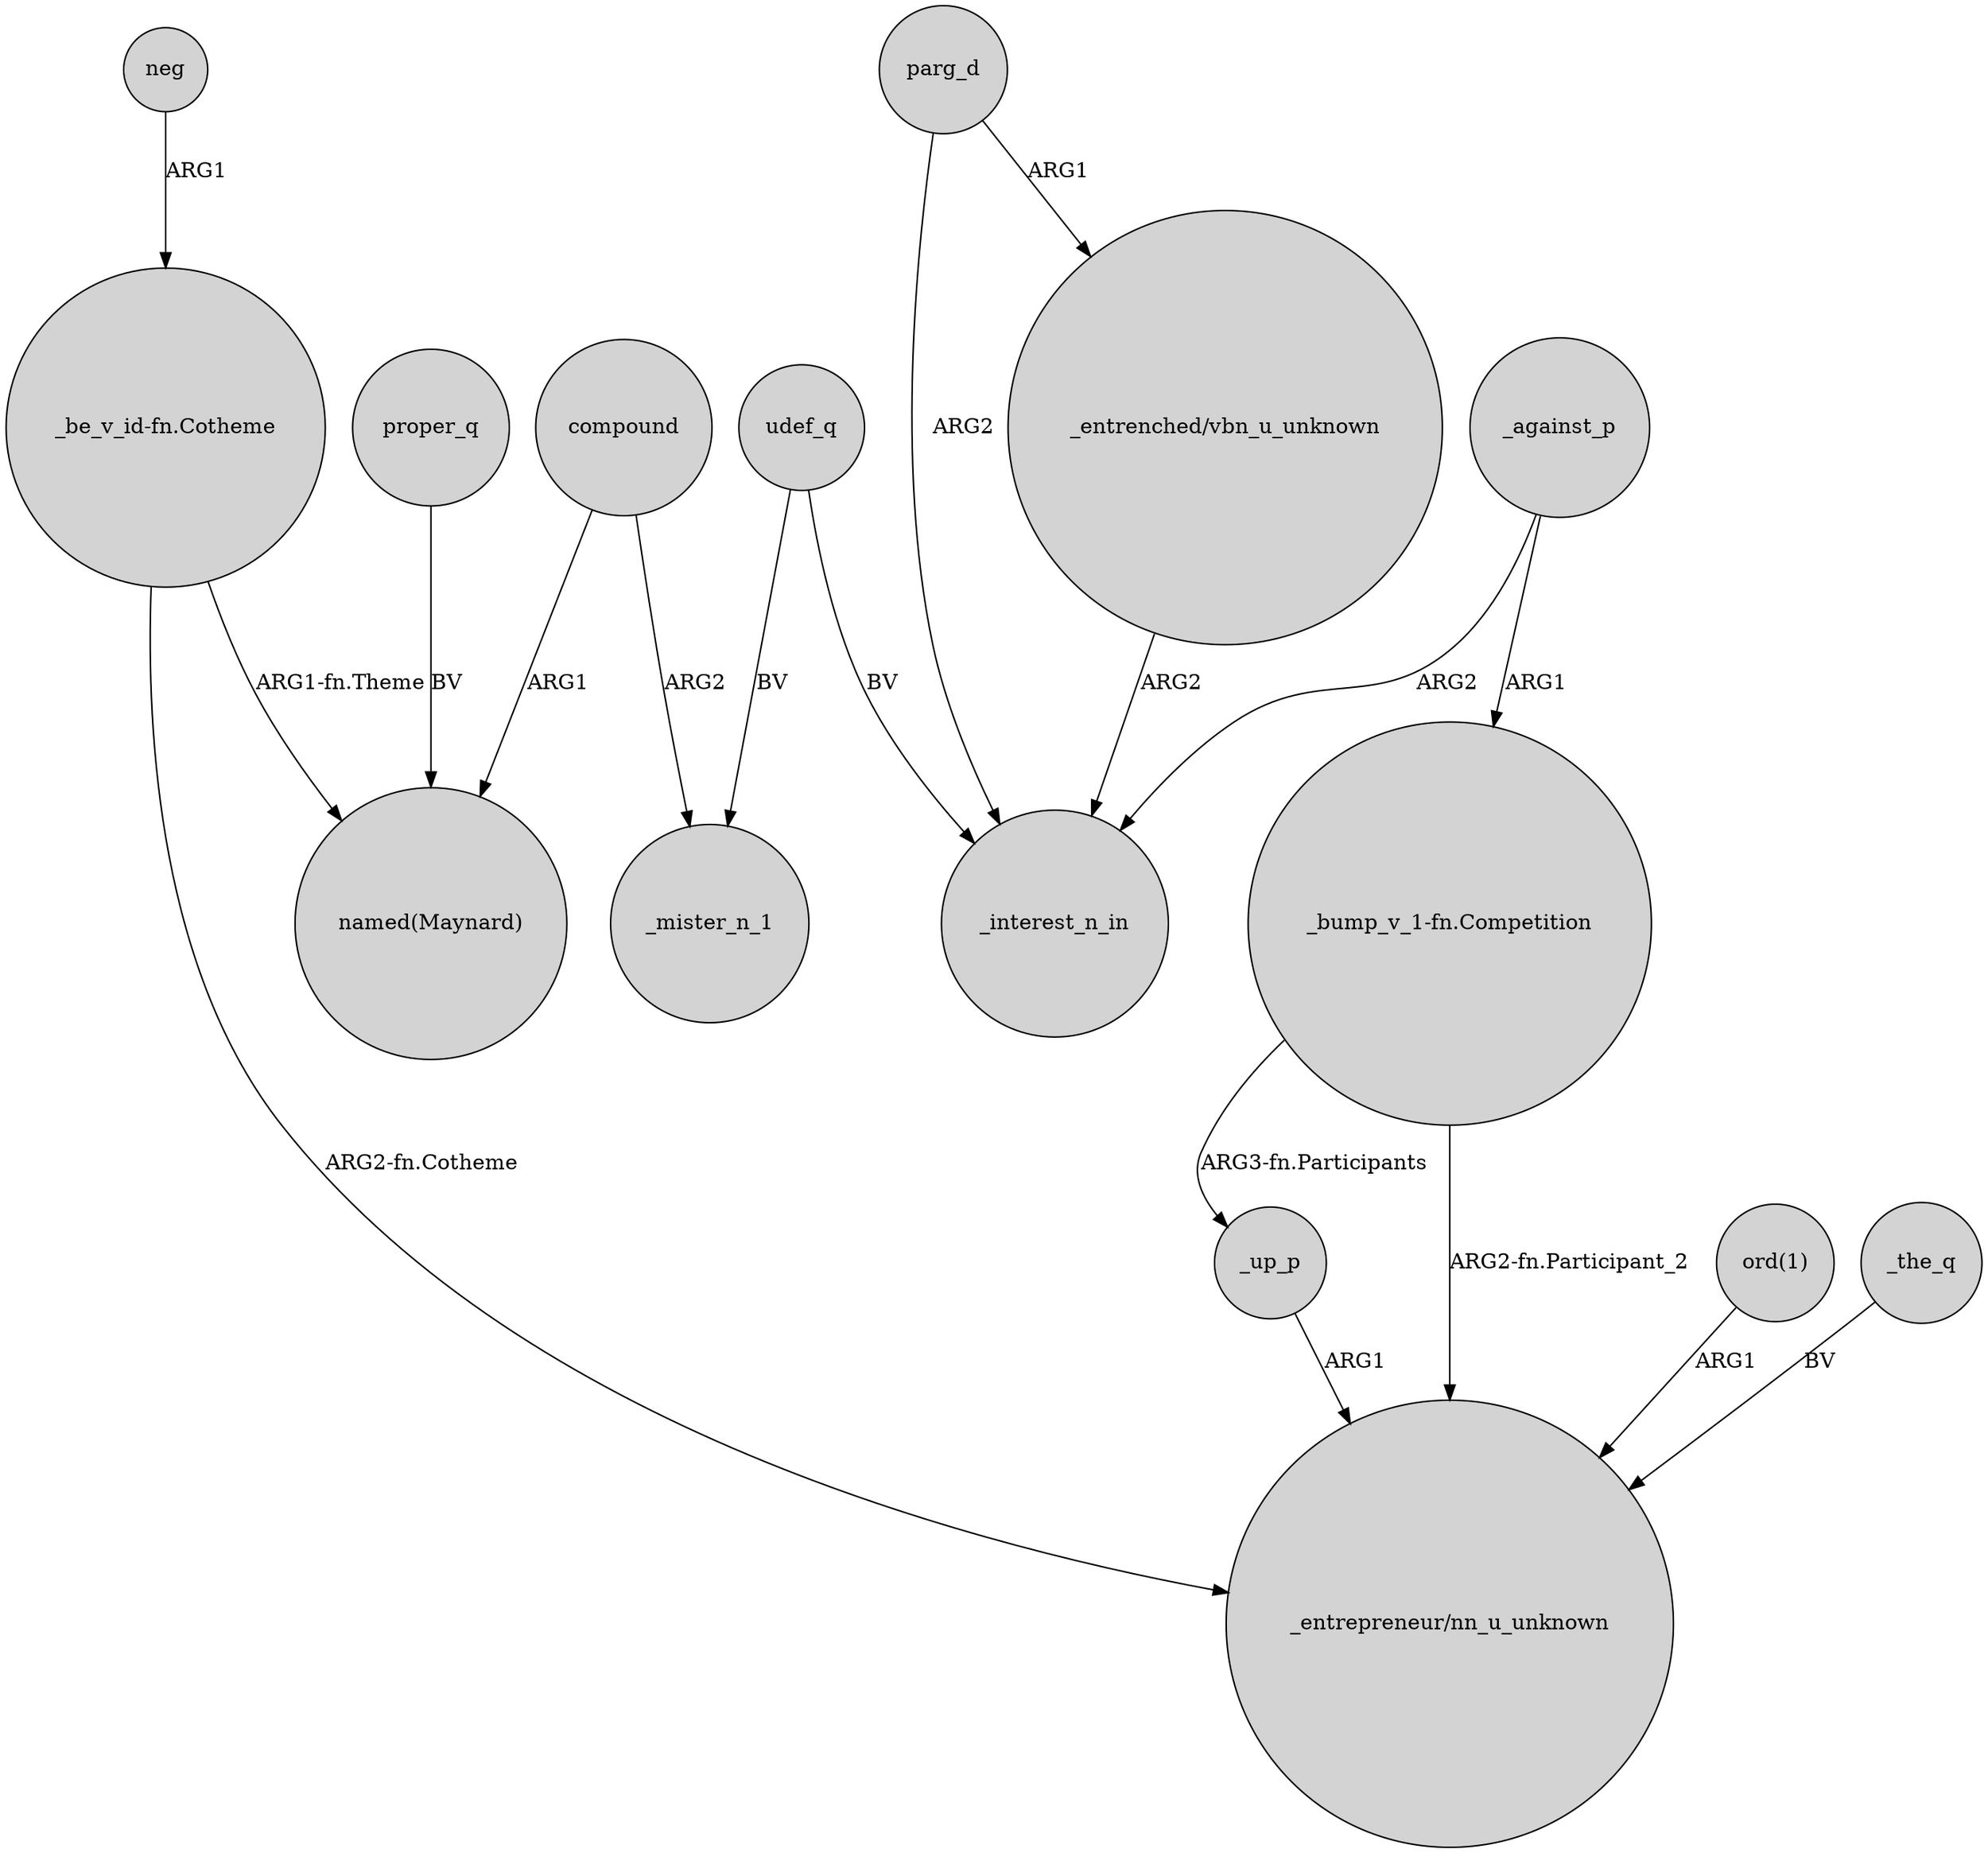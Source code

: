 digraph {
	node [shape=circle style=filled]
	neg -> "_be_v_id-fn.Cotheme" [label=ARG1]
	udef_q -> _interest_n_in [label=BV]
	proper_q -> "named(Maynard)" [label=BV]
	"_bump_v_1-fn.Competition" -> _up_p [label="ARG3-fn.Participants"]
	"_be_v_id-fn.Cotheme" -> "named(Maynard)" [label="ARG1-fn.Theme"]
	compound -> _mister_n_1 [label=ARG2]
	"ord(1)" -> "_entrepreneur/nn_u_unknown" [label=ARG1]
	"_entrenched/vbn_u_unknown" -> _interest_n_in [label=ARG2]
	"_be_v_id-fn.Cotheme" -> "_entrepreneur/nn_u_unknown" [label="ARG2-fn.Cotheme"]
	udef_q -> _mister_n_1 [label=BV]
	_against_p -> "_bump_v_1-fn.Competition" [label=ARG1]
	_the_q -> "_entrepreneur/nn_u_unknown" [label=BV]
	"_bump_v_1-fn.Competition" -> "_entrepreneur/nn_u_unknown" [label="ARG2-fn.Participant_2"]
	_up_p -> "_entrepreneur/nn_u_unknown" [label=ARG1]
	parg_d -> "_entrenched/vbn_u_unknown" [label=ARG1]
	compound -> "named(Maynard)" [label=ARG1]
	_against_p -> _interest_n_in [label=ARG2]
	parg_d -> _interest_n_in [label=ARG2]
}
